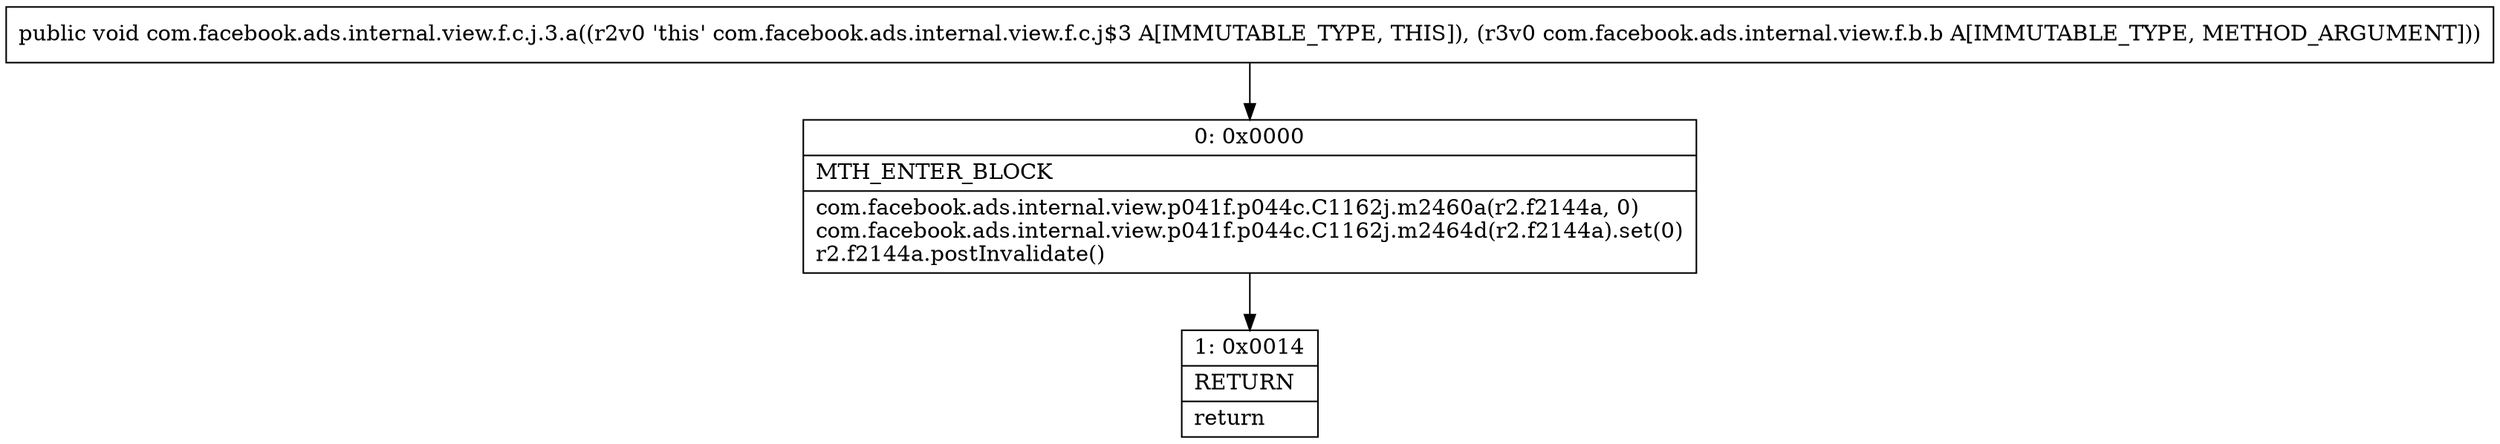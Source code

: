 digraph "CFG forcom.facebook.ads.internal.view.f.c.j.3.a(Lcom\/facebook\/ads\/internal\/view\/f\/b\/b;)V" {
Node_0 [shape=record,label="{0\:\ 0x0000|MTH_ENTER_BLOCK\l|com.facebook.ads.internal.view.p041f.p044c.C1162j.m2460a(r2.f2144a, 0)\lcom.facebook.ads.internal.view.p041f.p044c.C1162j.m2464d(r2.f2144a).set(0)\lr2.f2144a.postInvalidate()\l}"];
Node_1 [shape=record,label="{1\:\ 0x0014|RETURN\l|return\l}"];
MethodNode[shape=record,label="{public void com.facebook.ads.internal.view.f.c.j.3.a((r2v0 'this' com.facebook.ads.internal.view.f.c.j$3 A[IMMUTABLE_TYPE, THIS]), (r3v0 com.facebook.ads.internal.view.f.b.b A[IMMUTABLE_TYPE, METHOD_ARGUMENT])) }"];
MethodNode -> Node_0;
Node_0 -> Node_1;
}

